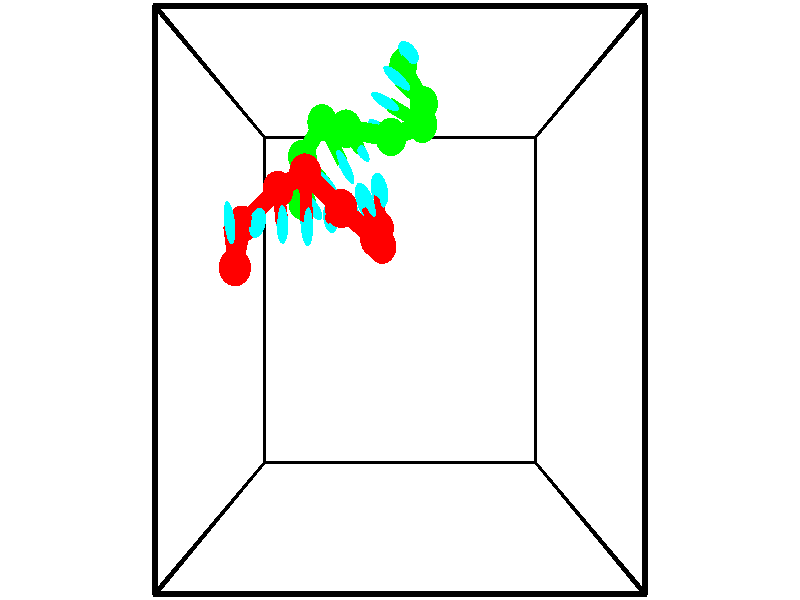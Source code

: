// switches for output
#declare DRAW_BASES = 1; // possible values are 0, 1; only relevant for DNA ribbons
#declare DRAW_BASES_TYPE = 3; // possible values are 1, 2, 3; only relevant for DNA ribbons
#declare DRAW_FOG = 0; // set to 1 to enable fog

#include "colors.inc"

#include "transforms.inc"
background { rgb <1, 1, 1>}

#default {
   normal{
       ripples 0.25
       frequency 0.20
       turbulence 0.2
       lambda 5
   }
	finish {
		phong 0.1
		phong_size 40.
	}
}

// original window dimensions: 1024x640


// camera settings

camera {
	sky <-0, 1, 0>
	up <-0, 1, 0>
	right 1.6 * <1, 0, 0>
	location <2.5, 2.5, 11.1562>
	look_at <2.5, 2.5, 2.5>
	direction <0, 0, -8.6562>
	angle 67.0682
}


# declare cpy_camera_pos = <2.5, 2.5, 11.1562>;
# if (DRAW_FOG = 1)
fog {
	fog_type 2
	up vnormalize(cpy_camera_pos)
	color rgbt<1,1,1,0.3>
	distance 1e-5
	fog_alt 3e-3
	fog_offset 4
}
# end


// LIGHTS

# declare lum = 6;
global_settings {
	ambient_light rgb lum * <0.05, 0.05, 0.05>
	max_trace_level 15
}# declare cpy_direct_light_amount = 0.25;
light_source
{	1000 * <-1, -1, 1>,
	rgb lum * cpy_direct_light_amount
	parallel
}

light_source
{	1000 * <1, 1, -1>,
	rgb lum * cpy_direct_light_amount
	parallel
}

// strand 0

// nucleotide -1

// particle -1
sphere {
	<-0.148742, 2.933982, 1.468894> 0.250000
	pigment { color rgbt <1,0,0,0> }
	no_shadow
}
cylinder {
	<-0.129292, 3.248718, 1.714989>,  <-0.117621, 3.437560, 1.862646>, 0.100000
	pigment { color rgbt <1,0,0,0> }
	no_shadow
}
cylinder {
	<-0.129292, 3.248718, 1.714989>,  <-0.148742, 2.933982, 1.468894>, 0.100000
	pigment { color rgbt <1,0,0,0> }
	no_shadow
}

// particle -1
sphere {
	<-0.129292, 3.248718, 1.714989> 0.100000
	pigment { color rgbt <1,0,0,0> }
	no_shadow
}
sphere {
	0, 1
	scale<0.080000,0.200000,0.300000>
	matrix <0.964019, 0.124200, -0.235035,
		-0.261347, 0.604530, -0.752490,
		0.048626, 0.786840, 0.615238,
		-0.114704, 3.484770, 1.899560>
	pigment { color rgbt <0,1,1,0> }
	no_shadow
}
cylinder {
	<-0.101258, 3.550521, 1.167539>,  <-0.148742, 2.933982, 1.468894>, 0.130000
	pigment { color rgbt <1,0,0,0> }
	no_shadow
}

// nucleotide -1

// particle -1
sphere {
	<-0.101258, 3.550521, 1.167539> 0.250000
	pigment { color rgbt <1,0,0,0> }
	no_shadow
}
cylinder {
	<0.114994, 3.522514, 1.502876>,  <0.244745, 3.505710, 1.704078>, 0.100000
	pigment { color rgbt <1,0,0,0> }
	no_shadow
}
cylinder {
	<0.114994, 3.522514, 1.502876>,  <-0.101258, 3.550521, 1.167539>, 0.100000
	pigment { color rgbt <1,0,0,0> }
	no_shadow
}

// particle -1
sphere {
	<0.114994, 3.522514, 1.502876> 0.100000
	pigment { color rgbt <1,0,0,0> }
	no_shadow
}
sphere {
	0, 1
	scale<0.080000,0.200000,0.300000>
	matrix <0.815747, -0.199929, -0.542756,
		0.205611, 0.977305, -0.050972,
		0.540630, -0.070016, 0.838342,
		0.277183, 3.501509, 1.754379>
	pigment { color rgbt <0,1,1,0> }
	no_shadow
}
cylinder {
	<0.484588, 4.027567, 1.168604>,  <-0.101258, 3.550521, 1.167539>, 0.130000
	pigment { color rgbt <1,0,0,0> }
	no_shadow
}

// nucleotide -1

// particle -1
sphere {
	<0.484588, 4.027567, 1.168604> 0.250000
	pigment { color rgbt <1,0,0,0> }
	no_shadow
}
cylinder {
	<0.571136, 3.724205, 1.414532>,  <0.623066, 3.542187, 1.562088>, 0.100000
	pigment { color rgbt <1,0,0,0> }
	no_shadow
}
cylinder {
	<0.571136, 3.724205, 1.414532>,  <0.484588, 4.027567, 1.168604>, 0.100000
	pigment { color rgbt <1,0,0,0> }
	no_shadow
}

// particle -1
sphere {
	<0.571136, 3.724205, 1.414532> 0.100000
	pigment { color rgbt <1,0,0,0> }
	no_shadow
}
sphere {
	0, 1
	scale<0.080000,0.200000,0.300000>
	matrix <0.919735, -0.052918, -0.388957,
		0.327522, 0.649630, 0.686082,
		0.216372, -0.758406, 0.614820,
		0.636048, 3.496683, 1.598978>
	pigment { color rgbt <0,1,1,0> }
	no_shadow
}
cylinder {
	<1.005077, 4.173615, 1.626867>,  <0.484588, 4.027567, 1.168604>, 0.130000
	pigment { color rgbt <1,0,0,0> }
	no_shadow
}

// nucleotide -1

// particle -1
sphere {
	<1.005077, 4.173615, 1.626867> 0.250000
	pigment { color rgbt <1,0,0,0> }
	no_shadow
}
cylinder {
	<0.995338, 3.799767, 1.484943>,  <0.989495, 3.575457, 1.399789>, 0.100000
	pigment { color rgbt <1,0,0,0> }
	no_shadow
}
cylinder {
	<0.995338, 3.799767, 1.484943>,  <1.005077, 4.173615, 1.626867>, 0.100000
	pigment { color rgbt <1,0,0,0> }
	no_shadow
}

// particle -1
sphere {
	<0.995338, 3.799767, 1.484943> 0.100000
	pigment { color rgbt <1,0,0,0> }
	no_shadow
}
sphere {
	0, 1
	scale<0.080000,0.200000,0.300000>
	matrix <0.886728, 0.143705, -0.439388,
		0.461650, -0.325317, 0.825256,
		-0.024347, -0.934621, -0.354810,
		0.988034, 3.519380, 1.378500>
	pigment { color rgbt <0,1,1,0> }
	no_shadow
}
cylinder {
	<1.591820, 3.677974, 1.828864>,  <1.005077, 4.173615, 1.626867>, 0.130000
	pigment { color rgbt <1,0,0,0> }
	no_shadow
}

// nucleotide -1

// particle -1
sphere {
	<1.591820, 3.677974, 1.828864> 0.250000
	pigment { color rgbt <1,0,0,0> }
	no_shadow
}
cylinder {
	<1.451195, 3.646278, 1.455742>,  <1.366820, 3.627261, 1.231869>, 0.100000
	pigment { color rgbt <1,0,0,0> }
	no_shadow
}
cylinder {
	<1.451195, 3.646278, 1.455742>,  <1.591820, 3.677974, 1.828864>, 0.100000
	pigment { color rgbt <1,0,0,0> }
	no_shadow
}

// particle -1
sphere {
	<1.451195, 3.646278, 1.455742> 0.100000
	pigment { color rgbt <1,0,0,0> }
	no_shadow
}
sphere {
	0, 1
	scale<0.080000,0.200000,0.300000>
	matrix <0.889239, 0.283242, -0.359204,
		0.292674, -0.955769, -0.029111,
		-0.351562, -0.079243, -0.932805,
		1.345726, 3.622506, 1.175900>
	pigment { color rgbt <0,1,1,0> }
	no_shadow
}
cylinder {
	<2.098830, 3.333582, 1.315921>,  <1.591820, 3.677974, 1.828864>, 0.130000
	pigment { color rgbt <1,0,0,0> }
	no_shadow
}

// nucleotide -1

// particle -1
sphere {
	<2.098830, 3.333582, 1.315921> 0.250000
	pigment { color rgbt <1,0,0,0> }
	no_shadow
}
cylinder {
	<1.837379, 3.574303, 1.132355>,  <1.680509, 3.718735, 1.022215>, 0.100000
	pigment { color rgbt <1,0,0,0> }
	no_shadow
}
cylinder {
	<1.837379, 3.574303, 1.132355>,  <2.098830, 3.333582, 1.315921>, 0.100000
	pigment { color rgbt <1,0,0,0> }
	no_shadow
}

// particle -1
sphere {
	<1.837379, 3.574303, 1.132355> 0.100000
	pigment { color rgbt <1,0,0,0> }
	no_shadow
}
sphere {
	0, 1
	scale<0.080000,0.200000,0.300000>
	matrix <0.735087, 0.360567, -0.574142,
		-0.180050, -0.712619, -0.678053,
		-0.653628, 0.601803, -0.458917,
		1.641291, 3.754843, 0.994680>
	pigment { color rgbt <0,1,1,0> }
	no_shadow
}
cylinder {
	<2.186875, 3.276978, 0.612347>,  <2.098830, 3.333582, 1.315921>, 0.130000
	pigment { color rgbt <1,0,0,0> }
	no_shadow
}

// nucleotide -1

// particle -1
sphere {
	<2.186875, 3.276978, 0.612347> 0.250000
	pigment { color rgbt <1,0,0,0> }
	no_shadow
}
cylinder {
	<2.023327, 3.636162, 0.677456>,  <1.925198, 3.851672, 0.716521>, 0.100000
	pigment { color rgbt <1,0,0,0> }
	no_shadow
}
cylinder {
	<2.023327, 3.636162, 0.677456>,  <2.186875, 3.276978, 0.612347>, 0.100000
	pigment { color rgbt <1,0,0,0> }
	no_shadow
}

// particle -1
sphere {
	<2.023327, 3.636162, 0.677456> 0.100000
	pigment { color rgbt <1,0,0,0> }
	no_shadow
}
sphere {
	0, 1
	scale<0.080000,0.200000,0.300000>
	matrix <0.664353, 0.415162, -0.621511,
		-0.625668, -0.145979, -0.766309,
		-0.408870, 0.897959, 0.162772,
		1.900666, 3.905550, 0.726287>
	pigment { color rgbt <0,1,1,0> }
	no_shadow
}
cylinder {
	<2.137855, 3.612079, -0.028968>,  <2.186875, 3.276978, 0.612347>, 0.130000
	pigment { color rgbt <1,0,0,0> }
	no_shadow
}

// nucleotide -1

// particle -1
sphere {
	<2.137855, 3.612079, -0.028968> 0.250000
	pigment { color rgbt <1,0,0,0> }
	no_shadow
}
cylinder {
	<2.136211, 3.899635, 0.249077>,  <2.135226, 4.072169, 0.415904>, 0.100000
	pigment { color rgbt <1,0,0,0> }
	no_shadow
}
cylinder {
	<2.136211, 3.899635, 0.249077>,  <2.137855, 3.612079, -0.028968>, 0.100000
	pigment { color rgbt <1,0,0,0> }
	no_shadow
}

// particle -1
sphere {
	<2.136211, 3.899635, 0.249077> 0.100000
	pigment { color rgbt <1,0,0,0> }
	no_shadow
}
sphere {
	0, 1
	scale<0.080000,0.200000,0.300000>
	matrix <0.677347, 0.513369, -0.526928,
		-0.735652, 0.468667, -0.489047,
		-0.004108, 0.718890, 0.695112,
		2.134979, 4.115303, 0.457610>
	pigment { color rgbt <0,1,1,0> }
	no_shadow
}
// strand 1

// nucleotide -1

// particle -1
sphere {
	<2.558776, 6.024579, 0.277529> 0.250000
	pigment { color rgbt <0,1,0,0> }
	no_shadow
}
cylinder {
	<2.607414, 5.998016, 0.673672>,  <2.636597, 5.982079, 0.911357>, 0.100000
	pigment { color rgbt <0,1,0,0> }
	no_shadow
}
cylinder {
	<2.607414, 5.998016, 0.673672>,  <2.558776, 6.024579, 0.277529>, 0.100000
	pigment { color rgbt <0,1,0,0> }
	no_shadow
}

// particle -1
sphere {
	<2.607414, 5.998016, 0.673672> 0.100000
	pigment { color rgbt <0,1,0,0> }
	no_shadow
}
sphere {
	0, 1
	scale<0.080000,0.200000,0.300000>
	matrix <-0.571615, -0.820382, 0.015173,
		0.811462, -0.567947, -0.137715,
		0.121597, -0.066407, 0.990356,
		2.643893, 5.978094, 0.970778>
	pigment { color rgbt <0,1,1,0> }
	no_shadow
}
cylinder {
	<2.922266, 5.401160, 0.438803>,  <2.558776, 6.024579, 0.277529>, 0.130000
	pigment { color rgbt <0,1,0,0> }
	no_shadow
}

// nucleotide -1

// particle -1
sphere {
	<2.922266, 5.401160, 0.438803> 0.250000
	pigment { color rgbt <0,1,0,0> }
	no_shadow
}
cylinder {
	<2.651953, 5.535858, 0.701077>,  <2.489765, 5.616677, 0.858441>, 0.100000
	pigment { color rgbt <0,1,0,0> }
	no_shadow
}
cylinder {
	<2.651953, 5.535858, 0.701077>,  <2.922266, 5.401160, 0.438803>, 0.100000
	pigment { color rgbt <0,1,0,0> }
	no_shadow
}

// particle -1
sphere {
	<2.651953, 5.535858, 0.701077> 0.100000
	pigment { color rgbt <0,1,0,0> }
	no_shadow
}
sphere {
	0, 1
	scale<0.080000,0.200000,0.300000>
	matrix <-0.540165, -0.831508, -0.129676,
		0.501538, -0.441811, 0.743817,
		-0.675782, 0.336746, 0.655684,
		2.449218, 5.636882, 0.897782>
	pigment { color rgbt <0,1,1,0> }
	no_shadow
}
cylinder {
	<2.876092, 4.954412, 1.012567>,  <2.922266, 5.401160, 0.438803>, 0.130000
	pigment { color rgbt <0,1,0,0> }
	no_shadow
}

// nucleotide -1

// particle -1
sphere {
	<2.876092, 4.954412, 1.012567> 0.250000
	pigment { color rgbt <0,1,0,0> }
	no_shadow
}
cylinder {
	<2.531789, 5.147354, 0.947540>,  <2.325207, 5.263119, 0.908524>, 0.100000
	pigment { color rgbt <0,1,0,0> }
	no_shadow
}
cylinder {
	<2.531789, 5.147354, 0.947540>,  <2.876092, 4.954412, 1.012567>, 0.100000
	pigment { color rgbt <0,1,0,0> }
	no_shadow
}

// particle -1
sphere {
	<2.531789, 5.147354, 0.947540> 0.100000
	pigment { color rgbt <0,1,0,0> }
	no_shadow
}
sphere {
	0, 1
	scale<0.080000,0.200000,0.300000>
	matrix <-0.461942, -0.874387, -0.148517,
		-0.213783, -0.052741, 0.975456,
		-0.860759, 0.482355, -0.162566,
		2.273561, 5.292060, 0.898770>
	pigment { color rgbt <0,1,1,0> }
	no_shadow
}
cylinder {
	<2.356128, 4.674871, 1.490565>,  <2.876092, 4.954412, 1.012567>, 0.130000
	pigment { color rgbt <0,1,0,0> }
	no_shadow
}

// nucleotide -1

// particle -1
sphere {
	<2.356128, 4.674871, 1.490565> 0.250000
	pigment { color rgbt <0,1,0,0> }
	no_shadow
}
cylinder {
	<2.236431, 4.824890, 1.139614>,  <2.164613, 4.914902, 0.929043>, 0.100000
	pigment { color rgbt <0,1,0,0> }
	no_shadow
}
cylinder {
	<2.236431, 4.824890, 1.139614>,  <2.356128, 4.674871, 1.490565>, 0.100000
	pigment { color rgbt <0,1,0,0> }
	no_shadow
}

// particle -1
sphere {
	<2.236431, 4.824890, 1.139614> 0.100000
	pigment { color rgbt <0,1,0,0> }
	no_shadow
}
sphere {
	0, 1
	scale<0.080000,0.200000,0.300000>
	matrix <-0.508390, -0.840796, -0.186017,
		-0.807461, 0.390385, 0.442274,
		-0.299244, 0.375049, -0.877378,
		2.146658, 4.937405, 0.876401>
	pigment { color rgbt <0,1,1,0> }
	no_shadow
}
cylinder {
	<1.640412, 4.780067, 1.507923>,  <2.356128, 4.674871, 1.490565>, 0.130000
	pigment { color rgbt <0,1,0,0> }
	no_shadow
}

// nucleotide -1

// particle -1
sphere {
	<1.640412, 4.780067, 1.507923> 0.250000
	pigment { color rgbt <0,1,0,0> }
	no_shadow
}
cylinder {
	<1.741375, 4.704636, 1.128296>,  <1.801953, 4.659377, 0.900520>, 0.100000
	pigment { color rgbt <0,1,0,0> }
	no_shadow
}
cylinder {
	<1.741375, 4.704636, 1.128296>,  <1.640412, 4.780067, 1.507923>, 0.100000
	pigment { color rgbt <0,1,0,0> }
	no_shadow
}

// particle -1
sphere {
	<1.741375, 4.704636, 1.128296> 0.100000
	pigment { color rgbt <0,1,0,0> }
	no_shadow
}
sphere {
	0, 1
	scale<0.080000,0.200000,0.300000>
	matrix <-0.731527, -0.679203, -0.059596,
		-0.633371, 0.709310, -0.309387,
		0.252408, -0.188579, -0.949067,
		1.817097, 4.648062, 0.843576>
	pigment { color rgbt <0,1,1,0> }
	no_shadow
}
cylinder {
	<1.188820, 4.997686, 0.963401>,  <1.640412, 4.780067, 1.507923>, 0.130000
	pigment { color rgbt <0,1,0,0> }
	no_shadow
}

// nucleotide -1

// particle -1
sphere {
	<1.188820, 4.997686, 0.963401> 0.250000
	pigment { color rgbt <0,1,0,0> }
	no_shadow
}
cylinder {
	<1.389364, 4.672028, 0.846233>,  <1.509691, 4.476632, 0.775933>, 0.100000
	pigment { color rgbt <0,1,0,0> }
	no_shadow
}
cylinder {
	<1.389364, 4.672028, 0.846233>,  <1.188820, 4.997686, 0.963401>, 0.100000
	pigment { color rgbt <0,1,0,0> }
	no_shadow
}

// particle -1
sphere {
	<1.389364, 4.672028, 0.846233> 0.100000
	pigment { color rgbt <0,1,0,0> }
	no_shadow
}
sphere {
	0, 1
	scale<0.080000,0.200000,0.300000>
	matrix <-0.826732, -0.550632, 0.115407,
		-0.255249, 0.184305, -0.949147,
		0.501361, -0.814147, -0.292919,
		1.539773, 4.427783, 0.758358>
	pigment { color rgbt <0,1,1,0> }
	no_shadow
}
cylinder {
	<0.774846, 4.604080, 0.485754>,  <1.188820, 4.997686, 0.963401>, 0.130000
	pigment { color rgbt <0,1,0,0> }
	no_shadow
}

// nucleotide -1

// particle -1
sphere {
	<0.774846, 4.604080, 0.485754> 0.250000
	pigment { color rgbt <0,1,0,0> }
	no_shadow
}
cylinder {
	<1.045273, 4.346466, 0.628948>,  <1.207529, 4.191898, 0.714865>, 0.100000
	pigment { color rgbt <0,1,0,0> }
	no_shadow
}
cylinder {
	<1.045273, 4.346466, 0.628948>,  <0.774846, 4.604080, 0.485754>, 0.100000
	pigment { color rgbt <0,1,0,0> }
	no_shadow
}

// particle -1
sphere {
	<1.045273, 4.346466, 0.628948> 0.100000
	pigment { color rgbt <0,1,0,0> }
	no_shadow
}
sphere {
	0, 1
	scale<0.080000,0.200000,0.300000>
	matrix <-0.727848, -0.659374, 0.188318,
		0.114763, -0.387875, -0.914540,
		0.676067, -0.644034, 0.357986,
		1.248093, 4.153256, 0.736344>
	pigment { color rgbt <0,1,1,0> }
	no_shadow
}
cylinder {
	<0.716353, 3.966850, 0.128434>,  <0.774846, 4.604080, 0.485754>, 0.130000
	pigment { color rgbt <0,1,0,0> }
	no_shadow
}

// nucleotide -1

// particle -1
sphere {
	<0.716353, 3.966850, 0.128434> 0.250000
	pigment { color rgbt <0,1,0,0> }
	no_shadow
}
cylinder {
	<0.881023, 3.882202, 0.483002>,  <0.979826, 3.831413, 0.695742>, 0.100000
	pigment { color rgbt <0,1,0,0> }
	no_shadow
}
cylinder {
	<0.881023, 3.882202, 0.483002>,  <0.716353, 3.966850, 0.128434>, 0.100000
	pigment { color rgbt <0,1,0,0> }
	no_shadow
}

// particle -1
sphere {
	<0.881023, 3.882202, 0.483002> 0.100000
	pigment { color rgbt <0,1,0,0> }
	no_shadow
}
sphere {
	0, 1
	scale<0.080000,0.200000,0.300000>
	matrix <-0.767790, -0.604520, 0.212260,
		0.490940, -0.767966, -0.411346,
		0.411676, -0.211621, 0.886420,
		1.004526, 3.818716, 0.748928>
	pigment { color rgbt <0,1,1,0> }
	no_shadow
}
// box output
cylinder {
	<0.000000, 0.000000, 0.000000>,  <5.000000, 0.000000, 0.000000>, 0.025000
	pigment { color rgbt <0,0,0,0> }
	no_shadow
}
cylinder {
	<0.000000, 0.000000, 0.000000>,  <0.000000, 5.000000, 0.000000>, 0.025000
	pigment { color rgbt <0,0,0,0> }
	no_shadow
}
cylinder {
	<0.000000, 0.000000, 0.000000>,  <0.000000, 0.000000, 5.000000>, 0.025000
	pigment { color rgbt <0,0,0,0> }
	no_shadow
}
cylinder {
	<5.000000, 5.000000, 5.000000>,  <0.000000, 5.000000, 5.000000>, 0.025000
	pigment { color rgbt <0,0,0,0> }
	no_shadow
}
cylinder {
	<5.000000, 5.000000, 5.000000>,  <5.000000, 0.000000, 5.000000>, 0.025000
	pigment { color rgbt <0,0,0,0> }
	no_shadow
}
cylinder {
	<5.000000, 5.000000, 5.000000>,  <5.000000, 5.000000, 0.000000>, 0.025000
	pigment { color rgbt <0,0,0,0> }
	no_shadow
}
cylinder {
	<0.000000, 0.000000, 5.000000>,  <0.000000, 5.000000, 5.000000>, 0.025000
	pigment { color rgbt <0,0,0,0> }
	no_shadow
}
cylinder {
	<0.000000, 0.000000, 5.000000>,  <5.000000, 0.000000, 5.000000>, 0.025000
	pigment { color rgbt <0,0,0,0> }
	no_shadow
}
cylinder {
	<5.000000, 5.000000, 0.000000>,  <0.000000, 5.000000, 0.000000>, 0.025000
	pigment { color rgbt <0,0,0,0> }
	no_shadow
}
cylinder {
	<5.000000, 5.000000, 0.000000>,  <5.000000, 0.000000, 0.000000>, 0.025000
	pigment { color rgbt <0,0,0,0> }
	no_shadow
}
cylinder {
	<5.000000, 0.000000, 5.000000>,  <5.000000, 0.000000, 0.000000>, 0.025000
	pigment { color rgbt <0,0,0,0> }
	no_shadow
}
cylinder {
	<0.000000, 5.000000, 0.000000>,  <0.000000, 5.000000, 5.000000>, 0.025000
	pigment { color rgbt <0,0,0,0> }
	no_shadow
}
// end of box output
